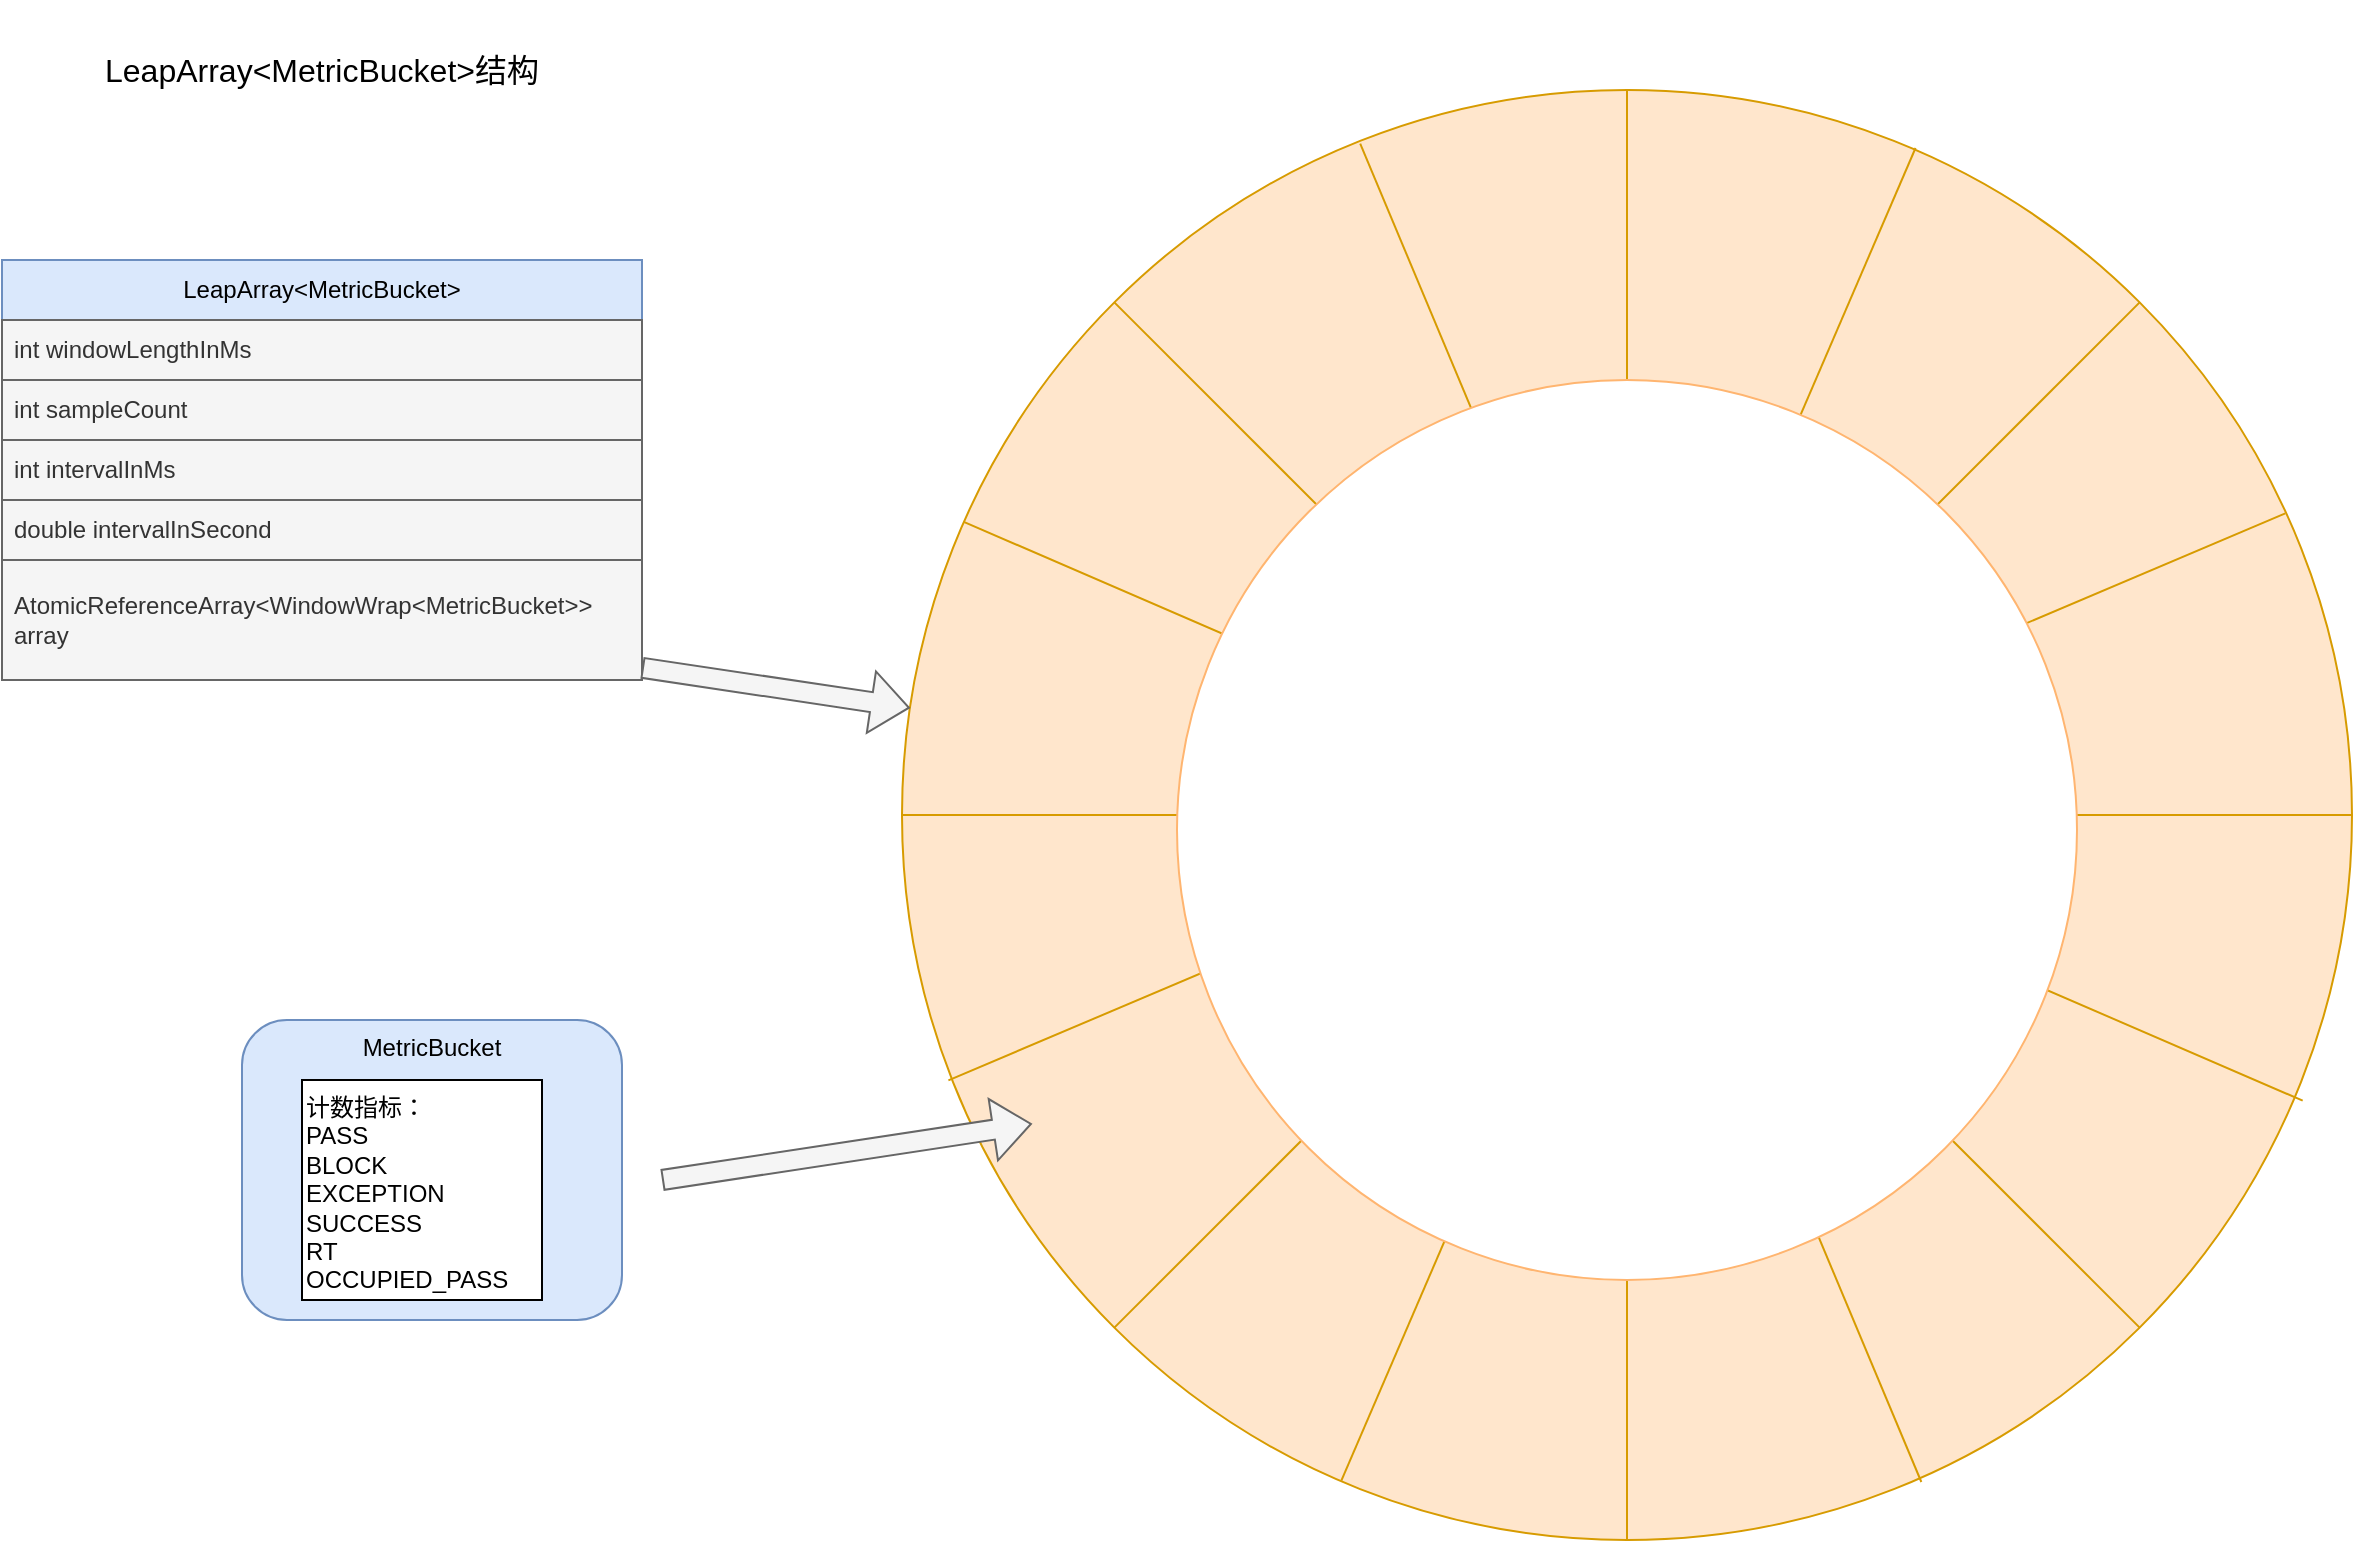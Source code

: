 <mxfile version="21.5.2" type="device">
  <diagram name="第 1 页" id="sxxpYsMzmOxK8hQSdcRC">
    <mxGraphModel dx="2209" dy="798" grid="1" gridSize="10" guides="1" tooltips="1" connect="1" arrows="1" fold="1" page="1" pageScale="1" pageWidth="827" pageHeight="1169" math="0" shadow="0">
      <root>
        <mxCell id="0" />
        <mxCell id="1" parent="0" />
        <mxCell id="m9bmEvM7AVx7nX5wo3Xj-1" value="" style="ellipse;whiteSpace=wrap;html=1;aspect=fixed;fillColor=#ffe6cc;strokeColor=#d79b00;" vertex="1" parent="1">
          <mxGeometry x="220" y="175" width="725" height="725" as="geometry" />
        </mxCell>
        <mxCell id="m9bmEvM7AVx7nX5wo3Xj-3" value="" style="endArrow=none;html=1;rounded=0;entryX=0.5;entryY=0;entryDx=0;entryDy=0;exitX=0.5;exitY=1;exitDx=0;exitDy=0;fillColor=#ffe6cc;strokeColor=#d79b00;" edge="1" parent="1" source="m9bmEvM7AVx7nX5wo3Xj-1" target="m9bmEvM7AVx7nX5wo3Xj-1">
          <mxGeometry width="50" height="50" relative="1" as="geometry">
            <mxPoint x="390" y="550" as="sourcePoint" />
            <mxPoint x="440" y="500" as="targetPoint" />
          </mxGeometry>
        </mxCell>
        <mxCell id="m9bmEvM7AVx7nX5wo3Xj-4" value="" style="endArrow=none;html=1;rounded=0;entryX=1;entryY=0.5;entryDx=0;entryDy=0;exitX=0;exitY=0.5;exitDx=0;exitDy=0;fillColor=#ffe6cc;strokeColor=#d79b00;" edge="1" parent="1" source="m9bmEvM7AVx7nX5wo3Xj-1" target="m9bmEvM7AVx7nX5wo3Xj-1">
          <mxGeometry width="50" height="50" relative="1" as="geometry">
            <mxPoint x="593" y="320" as="sourcePoint" />
            <mxPoint x="593" y="185" as="targetPoint" />
          </mxGeometry>
        </mxCell>
        <mxCell id="m9bmEvM7AVx7nX5wo3Xj-5" value="" style="endArrow=none;html=1;rounded=0;entryX=1;entryY=0;entryDx=0;entryDy=0;exitX=0;exitY=1;exitDx=0;exitDy=0;fillColor=#ffe6cc;strokeColor=#d79b00;" edge="1" parent="1" source="m9bmEvM7AVx7nX5wo3Xj-1" target="m9bmEvM7AVx7nX5wo3Xj-1">
          <mxGeometry width="50" height="50" relative="1" as="geometry">
            <mxPoint x="593" y="910" as="sourcePoint" />
            <mxPoint x="593" y="185" as="targetPoint" />
          </mxGeometry>
        </mxCell>
        <mxCell id="m9bmEvM7AVx7nX5wo3Xj-6" value="" style="endArrow=none;html=1;rounded=0;entryX=0;entryY=0;entryDx=0;entryDy=0;exitX=1;exitY=1;exitDx=0;exitDy=0;fillColor=#ffe6cc;strokeColor=#d79b00;" edge="1" parent="1" source="m9bmEvM7AVx7nX5wo3Xj-1" target="m9bmEvM7AVx7nX5wo3Xj-1">
          <mxGeometry width="50" height="50" relative="1" as="geometry">
            <mxPoint x="603" y="920" as="sourcePoint" />
            <mxPoint x="603" y="195" as="targetPoint" />
          </mxGeometry>
        </mxCell>
        <mxCell id="m9bmEvM7AVx7nX5wo3Xj-7" value="" style="endArrow=none;html=1;rounded=0;entryX=0.316;entryY=0.037;entryDx=0;entryDy=0;exitX=0.703;exitY=0.96;exitDx=0;exitDy=0;entryPerimeter=0;exitPerimeter=0;fillColor=#ffe6cc;strokeColor=#d79b00;" edge="1" parent="1" source="m9bmEvM7AVx7nX5wo3Xj-1" target="m9bmEvM7AVx7nX5wo3Xj-1">
          <mxGeometry width="50" height="50" relative="1" as="geometry">
            <mxPoint x="849" y="804" as="sourcePoint" />
            <mxPoint x="336" y="291" as="targetPoint" />
          </mxGeometry>
        </mxCell>
        <mxCell id="m9bmEvM7AVx7nX5wo3Xj-8" value="" style="endArrow=none;html=1;rounded=0;entryX=0.699;entryY=0.04;entryDx=0;entryDy=0;exitX=0.303;exitY=0.959;exitDx=0;exitDy=0;entryPerimeter=0;exitPerimeter=0;fillColor=#ffe6cc;strokeColor=#d79b00;" edge="1" parent="1" source="m9bmEvM7AVx7nX5wo3Xj-1" target="m9bmEvM7AVx7nX5wo3Xj-1">
          <mxGeometry width="50" height="50" relative="1" as="geometry">
            <mxPoint x="740" y="881" as="sourcePoint" />
            <mxPoint x="459" y="212" as="targetPoint" />
          </mxGeometry>
        </mxCell>
        <mxCell id="m9bmEvM7AVx7nX5wo3Xj-9" value="" style="endArrow=none;html=1;rounded=0;entryX=0.043;entryY=0.298;entryDx=0;entryDy=0;exitX=0.966;exitY=0.697;exitDx=0;exitDy=0;entryPerimeter=0;exitPerimeter=0;fillColor=#ffe6cc;strokeColor=#d79b00;" edge="1" parent="1" source="m9bmEvM7AVx7nX5wo3Xj-1" target="m9bmEvM7AVx7nX5wo3Xj-1">
          <mxGeometry width="50" height="50" relative="1" as="geometry">
            <mxPoint x="750" y="891" as="sourcePoint" />
            <mxPoint x="469" y="222" as="targetPoint" />
          </mxGeometry>
        </mxCell>
        <mxCell id="m9bmEvM7AVx7nX5wo3Xj-10" value="" style="endArrow=none;html=1;rounded=0;entryX=0.954;entryY=0.292;entryDx=0;entryDy=0;exitX=0.032;exitY=0.683;exitDx=0;exitDy=0;entryPerimeter=0;exitPerimeter=0;fillColor=#ffe6cc;strokeColor=#d79b00;" edge="1" parent="1" source="m9bmEvM7AVx7nX5wo3Xj-1" target="m9bmEvM7AVx7nX5wo3Xj-1">
          <mxGeometry width="50" height="50" relative="1" as="geometry">
            <mxPoint x="760" y="901" as="sourcePoint" />
            <mxPoint x="479" y="232" as="targetPoint" />
          </mxGeometry>
        </mxCell>
        <mxCell id="m9bmEvM7AVx7nX5wo3Xj-2" value="" style="ellipse;whiteSpace=wrap;html=1;aspect=fixed;strokeColor=#FFB570;" vertex="1" parent="1">
          <mxGeometry x="357.5" y="320" width="450" height="450" as="geometry" />
        </mxCell>
        <mxCell id="m9bmEvM7AVx7nX5wo3Xj-11" value="MetricBucket" style="rounded=1;whiteSpace=wrap;html=1;rotation=0;verticalAlign=top;fillColor=#dae8fc;strokeColor=#6c8ebf;" vertex="1" parent="1">
          <mxGeometry x="-110" y="640" width="190" height="150" as="geometry" />
        </mxCell>
        <mxCell id="m9bmEvM7AVx7nX5wo3Xj-14" value="计数指标：&lt;br&gt;PASS&lt;br&gt;BLOCK &lt;br&gt;EXCEPTION SUCCESS &lt;br&gt;RT OCCUPIED_PASS" style="rounded=0;whiteSpace=wrap;html=1;align=left;verticalAlign=top;" vertex="1" parent="1">
          <mxGeometry x="-80" y="670" width="120" height="110" as="geometry" />
        </mxCell>
        <mxCell id="m9bmEvM7AVx7nX5wo3Xj-16" value="" style="shape=flexArrow;endArrow=classic;html=1;rounded=0;fillColor=#f5f5f5;strokeColor=#666666;" edge="1" parent="1">
          <mxGeometry width="50" height="50" relative="1" as="geometry">
            <mxPoint x="100" y="720" as="sourcePoint" />
            <mxPoint x="284.953" y="691.921" as="targetPoint" />
          </mxGeometry>
        </mxCell>
        <mxCell id="m9bmEvM7AVx7nX5wo3Xj-17" value="LeapArray&amp;lt;MetricBucket&amp;gt;结构" style="text;html=1;strokeColor=none;fillColor=none;align=center;verticalAlign=middle;whiteSpace=wrap;rounded=0;fontSize=16;" vertex="1" parent="1">
          <mxGeometry x="-190" y="130" width="240" height="70" as="geometry" />
        </mxCell>
        <mxCell id="m9bmEvM7AVx7nX5wo3Xj-19" value="LeapArray&amp;lt;MetricBucket&amp;gt;" style="swimlane;fontStyle=0;childLayout=stackLayout;horizontal=1;startSize=30;horizontalStack=0;resizeParent=1;resizeParentMax=0;resizeLast=0;collapsible=1;marginBottom=0;whiteSpace=wrap;html=1;fillColor=#dae8fc;strokeColor=#6c8ebf;" vertex="1" parent="1">
          <mxGeometry x="-230" y="260" width="320" height="210" as="geometry" />
        </mxCell>
        <mxCell id="m9bmEvM7AVx7nX5wo3Xj-20" value="int windowLengthInMs" style="text;align=left;verticalAlign=middle;spacingLeft=4;spacingRight=4;overflow=hidden;points=[[0,0.5],[1,0.5]];portConstraint=eastwest;rotatable=0;whiteSpace=wrap;html=1;fillColor=#f5f5f5;fontColor=#333333;strokeColor=#666666;" vertex="1" parent="m9bmEvM7AVx7nX5wo3Xj-19">
          <mxGeometry y="30" width="320" height="30" as="geometry" />
        </mxCell>
        <mxCell id="m9bmEvM7AVx7nX5wo3Xj-21" value="int sampleCount" style="text;align=left;verticalAlign=middle;spacingLeft=4;spacingRight=4;overflow=hidden;points=[[0,0.5],[1,0.5]];portConstraint=eastwest;rotatable=0;whiteSpace=wrap;html=1;fillColor=#f5f5f5;fontColor=#333333;strokeColor=#666666;" vertex="1" parent="m9bmEvM7AVx7nX5wo3Xj-19">
          <mxGeometry y="60" width="320" height="30" as="geometry" />
        </mxCell>
        <mxCell id="m9bmEvM7AVx7nX5wo3Xj-22" value="int intervalInMs" style="text;align=left;verticalAlign=middle;spacingLeft=4;spacingRight=4;overflow=hidden;points=[[0,0.5],[1,0.5]];portConstraint=eastwest;rotatable=0;whiteSpace=wrap;html=1;fillColor=#f5f5f5;fontColor=#333333;strokeColor=#666666;" vertex="1" parent="m9bmEvM7AVx7nX5wo3Xj-19">
          <mxGeometry y="90" width="320" height="30" as="geometry" />
        </mxCell>
        <mxCell id="m9bmEvM7AVx7nX5wo3Xj-23" value="double intervalInSecond" style="text;align=left;verticalAlign=middle;spacingLeft=4;spacingRight=4;overflow=hidden;points=[[0,0.5],[1,0.5]];portConstraint=eastwest;rotatable=0;whiteSpace=wrap;html=1;fillColor=#f5f5f5;fontColor=#333333;strokeColor=#666666;" vertex="1" parent="m9bmEvM7AVx7nX5wo3Xj-19">
          <mxGeometry y="120" width="320" height="30" as="geometry" />
        </mxCell>
        <mxCell id="m9bmEvM7AVx7nX5wo3Xj-24" value="AtomicReferenceArray&amp;lt;WindowWrap&amp;lt;MetricBucket&amp;gt;&amp;gt; array" style="text;align=left;verticalAlign=middle;spacingLeft=4;spacingRight=4;overflow=hidden;points=[[0,0.5],[1,0.5]];portConstraint=eastwest;rotatable=0;whiteSpace=wrap;html=1;fillColor=#f5f5f5;fontColor=#333333;strokeColor=#666666;" vertex="1" parent="m9bmEvM7AVx7nX5wo3Xj-19">
          <mxGeometry y="150" width="320" height="60" as="geometry" />
        </mxCell>
        <mxCell id="m9bmEvM7AVx7nX5wo3Xj-26" value="" style="shape=flexArrow;endArrow=classic;html=1;rounded=0;fillColor=#f5f5f5;strokeColor=#666666;" edge="1" parent="1" source="m9bmEvM7AVx7nX5wo3Xj-24" target="m9bmEvM7AVx7nX5wo3Xj-1">
          <mxGeometry width="50" height="50" relative="1" as="geometry">
            <mxPoint x="80" y="470" as="sourcePoint" />
            <mxPoint x="130" y="420" as="targetPoint" />
          </mxGeometry>
        </mxCell>
      </root>
    </mxGraphModel>
  </diagram>
</mxfile>
